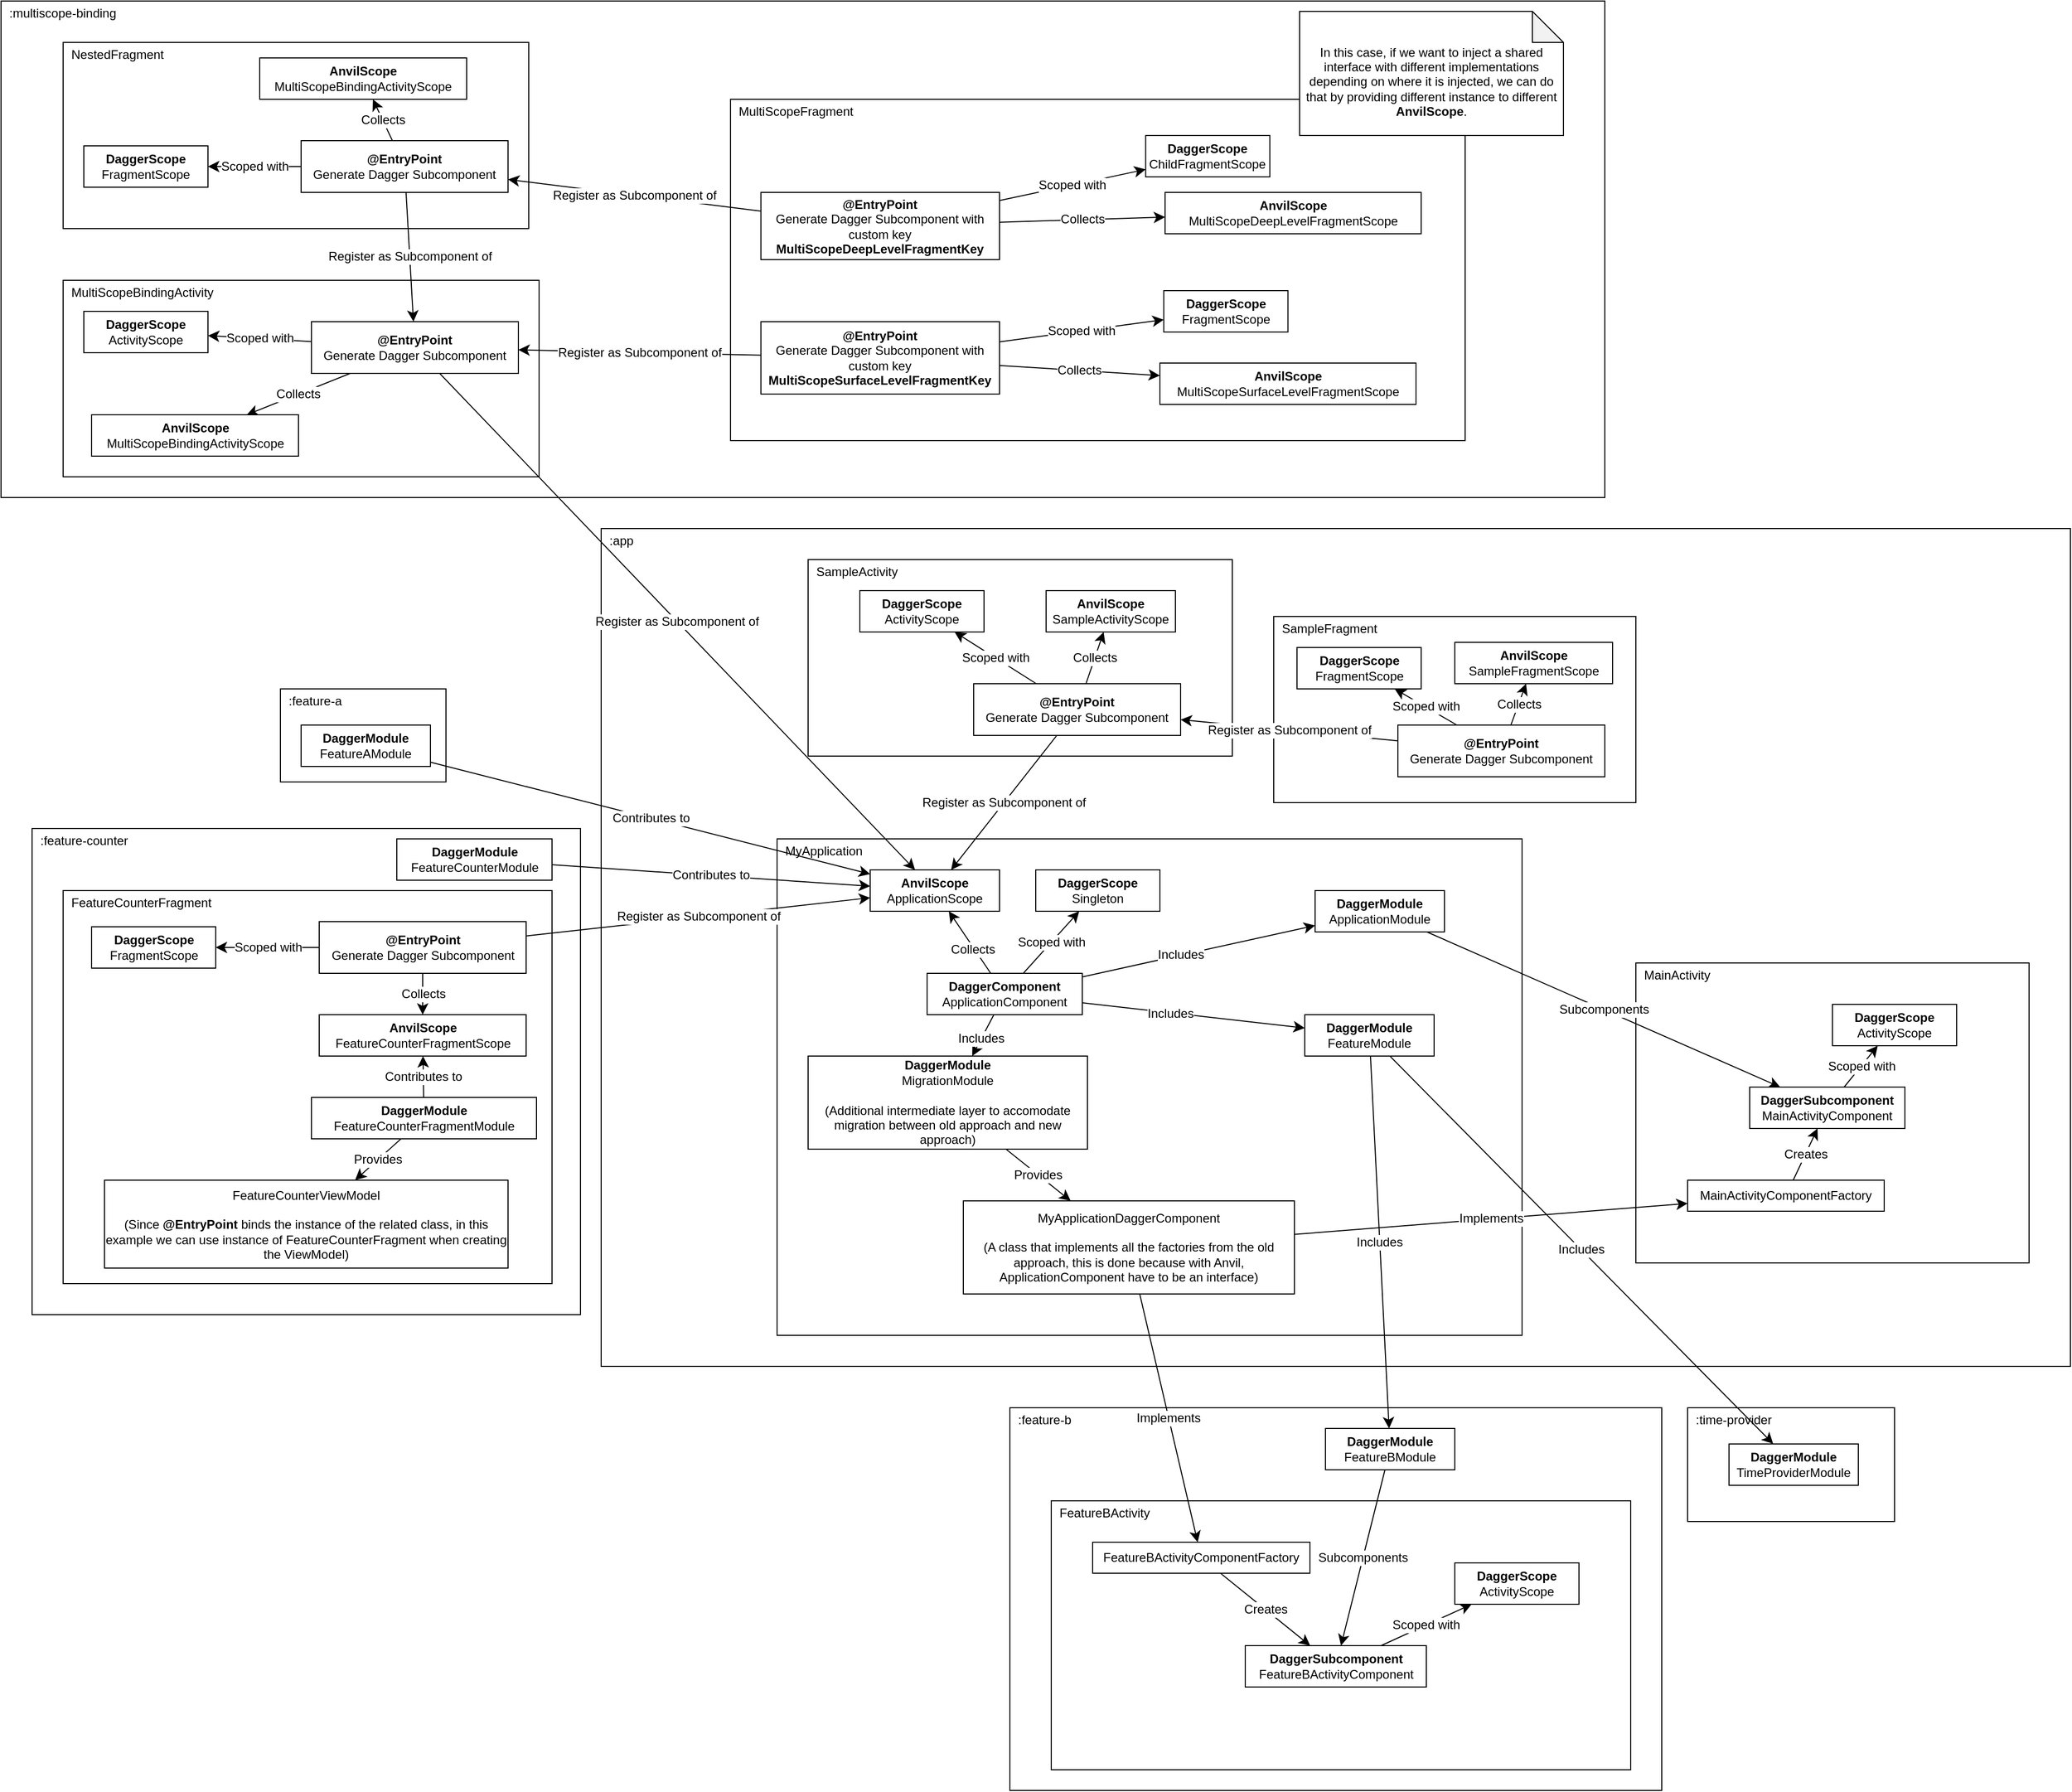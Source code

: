 <mxfile version="23.1.5" type="device">
  <diagram name="dagger-diagram" id="sWhMhY0wR_OG51qnEb6M">
    <mxGraphModel dx="4307" dy="3070" grid="1" gridSize="10" guides="1" tooltips="1" connect="1" arrows="1" fold="1" page="1" pageScale="1" pageWidth="850" pageHeight="1100" math="0" shadow="0">
      <root>
        <mxCell id="0" />
        <mxCell id="1" parent="0" />
        <mxCell id="TI75xwQb4ZW0oCLDovUv-128" value=":time-provider" style="rounded=0;whiteSpace=wrap;html=1;align=left;labelPosition=center;verticalLabelPosition=middle;verticalAlign=top;spacing=0;spacingLeft=8;fontSize=12;" parent="1" vertex="1">
          <mxGeometry x="1020" y="510" width="200" height="110" as="geometry" />
        </mxCell>
        <mxCell id="TI75xwQb4ZW0oCLDovUv-92" value=":feature-b" style="rounded=0;whiteSpace=wrap;html=1;align=left;labelPosition=center;verticalLabelPosition=middle;verticalAlign=top;spacing=0;spacingLeft=8;fontSize=12;" parent="1" vertex="1">
          <mxGeometry x="365" y="510" width="630" height="370" as="geometry" />
        </mxCell>
        <mxCell id="TI75xwQb4ZW0oCLDovUv-103" value="FeatureBActivity" style="rounded=0;whiteSpace=wrap;html=1;align=left;labelPosition=center;verticalLabelPosition=middle;verticalAlign=top;spacing=0;spacingLeft=8;fontSize=12;" parent="1" vertex="1">
          <mxGeometry x="405" y="600" width="560" height="260" as="geometry" />
        </mxCell>
        <mxCell id="TI75xwQb4ZW0oCLDovUv-90" value=":app" style="rounded=0;whiteSpace=wrap;html=1;align=left;labelPosition=center;verticalLabelPosition=middle;verticalAlign=top;spacing=0;spacingLeft=8;fontSize=12;" parent="1" vertex="1">
          <mxGeometry x="-30" y="-340" width="1420" height="810" as="geometry" />
        </mxCell>
        <mxCell id="TI75xwQb4ZW0oCLDovUv-31" value="MainActivity" style="rounded=0;whiteSpace=wrap;html=1;align=left;labelPosition=center;verticalLabelPosition=middle;verticalAlign=top;spacing=0;spacingLeft=8;fontSize=12;" parent="1" vertex="1">
          <mxGeometry x="970" y="80" width="380" height="290" as="geometry" />
        </mxCell>
        <mxCell id="TI75xwQb4ZW0oCLDovUv-29" value="MyApplication" style="rounded=0;whiteSpace=wrap;html=1;align=left;labelPosition=center;verticalLabelPosition=middle;verticalAlign=top;spacing=0;spacingLeft=8;fontSize=12;" parent="1" vertex="1">
          <mxGeometry x="140" y="-40" width="720" height="480" as="geometry" />
        </mxCell>
        <mxCell id="TI75xwQb4ZW0oCLDovUv-27" value="Subcomponents" style="edgeStyle=none;curved=1;rounded=0;orthogonalLoop=1;jettySize=auto;html=1;fontSize=12;startSize=8;endSize=8;" parent="1" source="TI75xwQb4ZW0oCLDovUv-16" target="TI75xwQb4ZW0oCLDovUv-26" edge="1">
          <mxGeometry relative="1" as="geometry" />
        </mxCell>
        <mxCell id="TI75xwQb4ZW0oCLDovUv-40" value="Implements" style="edgeStyle=none;curved=1;rounded=0;orthogonalLoop=1;jettySize=auto;html=1;fontSize=12;startSize=8;endSize=8;" parent="1" source="TI75xwQb4ZW0oCLDovUv-38" target="TI75xwQb4ZW0oCLDovUv-36" edge="1">
          <mxGeometry relative="1" as="geometry" />
        </mxCell>
        <mxCell id="TI75xwQb4ZW0oCLDovUv-6" value="&lt;b&gt;AnvilScope&lt;/b&gt;&lt;br&gt;ApplicationScope" style="rounded=0;whiteSpace=wrap;html=1;" parent="1" vertex="1">
          <mxGeometry x="230" y="-10" width="125" height="40" as="geometry" />
        </mxCell>
        <mxCell id="TI75xwQb4ZW0oCLDovUv-13" style="edgeStyle=none;curved=1;rounded=0;orthogonalLoop=1;jettySize=auto;html=1;fontSize=12;startSize=8;endSize=8;" parent="1" source="TI75xwQb4ZW0oCLDovUv-8" target="TI75xwQb4ZW0oCLDovUv-6" edge="1">
          <mxGeometry relative="1" as="geometry" />
        </mxCell>
        <mxCell id="TI75xwQb4ZW0oCLDovUv-14" value="Collects" style="edgeLabel;html=1;align=center;verticalAlign=middle;resizable=0;points=[];fontSize=12;" parent="TI75xwQb4ZW0oCLDovUv-13" vertex="1" connectable="0">
          <mxGeometry x="-0.186" y="2" relative="1" as="geometry">
            <mxPoint as="offset" />
          </mxGeometry>
        </mxCell>
        <mxCell id="TI75xwQb4ZW0oCLDovUv-8" value="&lt;b&gt;DaggerComponent&lt;/b&gt;&lt;br&gt;ApplicationComponent" style="rounded=0;whiteSpace=wrap;html=1;" parent="1" vertex="1">
          <mxGeometry x="285" y="90" width="150" height="40" as="geometry" />
        </mxCell>
        <mxCell id="TI75xwQb4ZW0oCLDovUv-11" value="&lt;b&gt;DaggerScope&lt;/b&gt;&lt;br&gt;Singleton" style="rounded=0;whiteSpace=wrap;html=1;" parent="1" vertex="1">
          <mxGeometry x="390" y="-10" width="120" height="40" as="geometry" />
        </mxCell>
        <mxCell id="TI75xwQb4ZW0oCLDovUv-15" value="Scoped with" style="edgeStyle=none;curved=1;rounded=0;orthogonalLoop=1;jettySize=auto;html=1;fontSize=12;startSize=8;endSize=8;" parent="1" source="TI75xwQb4ZW0oCLDovUv-8" target="TI75xwQb4ZW0oCLDovUv-11" edge="1">
          <mxGeometry relative="1" as="geometry" />
        </mxCell>
        <mxCell id="TI75xwQb4ZW0oCLDovUv-16" value="&lt;b&gt;DaggerModule&lt;/b&gt;&lt;br&gt;ApplicationModule" style="rounded=0;whiteSpace=wrap;html=1;" parent="1" vertex="1">
          <mxGeometry x="660" y="10" width="125" height="40" as="geometry" />
        </mxCell>
        <mxCell id="TI75xwQb4ZW0oCLDovUv-19" style="edgeStyle=none;curved=1;rounded=0;orthogonalLoop=1;jettySize=auto;html=1;fontSize=12;startSize=8;endSize=8;" parent="1" source="TI75xwQb4ZW0oCLDovUv-8" target="TI75xwQb4ZW0oCLDovUv-16" edge="1">
          <mxGeometry relative="1" as="geometry" />
        </mxCell>
        <mxCell id="TI75xwQb4ZW0oCLDovUv-23" value="Includes" style="edgeLabel;html=1;align=center;verticalAlign=middle;resizable=0;points=[];fontSize=12;" parent="TI75xwQb4ZW0oCLDovUv-19" vertex="1" connectable="0">
          <mxGeometry x="-0.157" y="1" relative="1" as="geometry">
            <mxPoint as="offset" />
          </mxGeometry>
        </mxCell>
        <mxCell id="TI75xwQb4ZW0oCLDovUv-94" value="Includes" style="edgeStyle=none;curved=1;rounded=0;orthogonalLoop=1;jettySize=auto;html=1;fontSize=12;startSize=8;endSize=8;" parent="1" source="TI75xwQb4ZW0oCLDovUv-17" target="TI75xwQb4ZW0oCLDovUv-93" edge="1">
          <mxGeometry relative="1" as="geometry" />
        </mxCell>
        <mxCell id="TI75xwQb4ZW0oCLDovUv-130" value="Includes" style="edgeStyle=none;curved=1;rounded=0;orthogonalLoop=1;jettySize=auto;html=1;fontSize=12;startSize=8;endSize=8;" parent="1" source="TI75xwQb4ZW0oCLDovUv-17" target="TI75xwQb4ZW0oCLDovUv-129" edge="1">
          <mxGeometry relative="1" as="geometry" />
        </mxCell>
        <mxCell id="TI75xwQb4ZW0oCLDovUv-17" value="&lt;b&gt;DaggerModule&lt;/b&gt;&lt;br&gt;FeatureModule" style="rounded=0;whiteSpace=wrap;html=1;" parent="1" vertex="1">
          <mxGeometry x="650" y="130" width="125" height="40" as="geometry" />
        </mxCell>
        <mxCell id="TI75xwQb4ZW0oCLDovUv-20" style="edgeStyle=none;curved=1;rounded=0;orthogonalLoop=1;jettySize=auto;html=1;fontSize=12;startSize=8;endSize=8;" parent="1" source="TI75xwQb4ZW0oCLDovUv-8" target="TI75xwQb4ZW0oCLDovUv-17" edge="1">
          <mxGeometry relative="1" as="geometry" />
        </mxCell>
        <mxCell id="TI75xwQb4ZW0oCLDovUv-24" value="Includes" style="edgeLabel;html=1;align=center;verticalAlign=middle;resizable=0;points=[];fontSize=12;" parent="TI75xwQb4ZW0oCLDovUv-20" vertex="1" connectable="0">
          <mxGeometry x="-0.212" y="-1" relative="1" as="geometry">
            <mxPoint as="offset" />
          </mxGeometry>
        </mxCell>
        <mxCell id="TI75xwQb4ZW0oCLDovUv-18" value="&lt;b&gt;DaggerModule&lt;/b&gt;&lt;br&gt;MigrationModule&lt;br&gt;&lt;br&gt;(Additional intermediate layer to accomodate migration between old approach and new approach)" style="rounded=0;whiteSpace=wrap;html=1;" parent="1" vertex="1">
          <mxGeometry x="170" y="170" width="270" height="90" as="geometry" />
        </mxCell>
        <mxCell id="TI75xwQb4ZW0oCLDovUv-22" style="edgeStyle=none;curved=1;rounded=0;orthogonalLoop=1;jettySize=auto;html=1;fontSize=12;startSize=8;endSize=8;" parent="1" source="TI75xwQb4ZW0oCLDovUv-8" target="TI75xwQb4ZW0oCLDovUv-18" edge="1">
          <mxGeometry relative="1" as="geometry" />
        </mxCell>
        <mxCell id="TI75xwQb4ZW0oCLDovUv-25" value="Includes" style="edgeLabel;html=1;align=center;verticalAlign=middle;resizable=0;points=[];fontSize=12;" parent="TI75xwQb4ZW0oCLDovUv-22" vertex="1" connectable="0">
          <mxGeometry x="0.177" y="-1" relative="1" as="geometry">
            <mxPoint as="offset" />
          </mxGeometry>
        </mxCell>
        <mxCell id="TI75xwQb4ZW0oCLDovUv-101" value="Implements" style="edgeStyle=none;curved=1;rounded=0;orthogonalLoop=1;jettySize=auto;html=1;fontSize=12;startSize=8;endSize=8;" parent="1" source="TI75xwQb4ZW0oCLDovUv-38" target="TI75xwQb4ZW0oCLDovUv-96" edge="1">
          <mxGeometry relative="1" as="geometry" />
        </mxCell>
        <mxCell id="TI75xwQb4ZW0oCLDovUv-38" value="MyApplicationDaggerComponent&lt;br&gt;&lt;br&gt;(A class that implements all the factories from the old approach, this is done because with Anvil, ApplicationComponent have to be an interface)" style="rounded=0;whiteSpace=wrap;html=1;" parent="1" vertex="1">
          <mxGeometry x="320" y="310" width="320" height="90" as="geometry" />
        </mxCell>
        <mxCell id="TI75xwQb4ZW0oCLDovUv-39" value="Provides" style="edgeStyle=none;curved=1;rounded=0;orthogonalLoop=1;jettySize=auto;html=1;fontSize=12;startSize=8;endSize=8;" parent="1" source="TI75xwQb4ZW0oCLDovUv-18" target="TI75xwQb4ZW0oCLDovUv-38" edge="1">
          <mxGeometry relative="1" as="geometry" />
        </mxCell>
        <mxCell id="TI75xwQb4ZW0oCLDovUv-26" value="&lt;b&gt;DaggerSubcomponent&lt;/b&gt;&lt;br&gt;MainActivityComponent" style="rounded=0;whiteSpace=wrap;html=1;" parent="1" vertex="1">
          <mxGeometry x="1080" y="200" width="150" height="40" as="geometry" />
        </mxCell>
        <mxCell id="TI75xwQb4ZW0oCLDovUv-28" value="&lt;b&gt;DaggerScope&lt;/b&gt;&lt;br&gt;ActivityScope" style="rounded=0;whiteSpace=wrap;html=1;" parent="1" vertex="1">
          <mxGeometry x="1160" y="120" width="120" height="40" as="geometry" />
        </mxCell>
        <mxCell id="TI75xwQb4ZW0oCLDovUv-30" value="Scoped with" style="edgeStyle=none;curved=1;rounded=0;orthogonalLoop=1;jettySize=auto;html=1;fontSize=12;startSize=8;endSize=8;" parent="1" source="TI75xwQb4ZW0oCLDovUv-26" target="TI75xwQb4ZW0oCLDovUv-28" edge="1">
          <mxGeometry relative="1" as="geometry" />
        </mxCell>
        <mxCell id="TI75xwQb4ZW0oCLDovUv-37" value="Creates" style="edgeStyle=none;curved=1;rounded=0;orthogonalLoop=1;jettySize=auto;html=1;fontSize=12;startSize=8;endSize=8;" parent="1" source="TI75xwQb4ZW0oCLDovUv-36" target="TI75xwQb4ZW0oCLDovUv-26" edge="1">
          <mxGeometry relative="1" as="geometry" />
        </mxCell>
        <mxCell id="TI75xwQb4ZW0oCLDovUv-36" value="MainActivityComponentFactory" style="rounded=0;whiteSpace=wrap;html=1;" parent="1" vertex="1">
          <mxGeometry x="1020" y="290" width="190" height="30" as="geometry" />
        </mxCell>
        <mxCell id="TI75xwQb4ZW0oCLDovUv-99" value="Subcomponents" style="edgeStyle=none;curved=1;rounded=0;orthogonalLoop=1;jettySize=auto;html=1;fontSize=12;startSize=8;endSize=8;" parent="1" source="TI75xwQb4ZW0oCLDovUv-93" target="TI75xwQb4ZW0oCLDovUv-95" edge="1">
          <mxGeometry relative="1" as="geometry" />
        </mxCell>
        <mxCell id="TI75xwQb4ZW0oCLDovUv-93" value="&lt;b&gt;DaggerModule&lt;/b&gt;&lt;br&gt;FeatureBModule" style="rounded=0;whiteSpace=wrap;html=1;" parent="1" vertex="1">
          <mxGeometry x="670" y="530" width="125" height="40" as="geometry" />
        </mxCell>
        <mxCell id="TI75xwQb4ZW0oCLDovUv-98" value="Scoped with" style="edgeStyle=none;curved=1;rounded=0;orthogonalLoop=1;jettySize=auto;html=1;fontSize=12;startSize=8;endSize=8;" parent="1" source="TI75xwQb4ZW0oCLDovUv-95" target="TI75xwQb4ZW0oCLDovUv-97" edge="1">
          <mxGeometry relative="1" as="geometry" />
        </mxCell>
        <mxCell id="TI75xwQb4ZW0oCLDovUv-95" value="&lt;b&gt;DaggerSubcomponent&lt;/b&gt;&lt;br&gt;FeatureBActivityComponent" style="rounded=0;whiteSpace=wrap;html=1;" parent="1" vertex="1">
          <mxGeometry x="592.5" y="740" width="175" height="40" as="geometry" />
        </mxCell>
        <mxCell id="TI75xwQb4ZW0oCLDovUv-100" value="Creates" style="edgeStyle=none;curved=1;rounded=0;orthogonalLoop=1;jettySize=auto;html=1;fontSize=12;startSize=8;endSize=8;" parent="1" source="TI75xwQb4ZW0oCLDovUv-96" target="TI75xwQb4ZW0oCLDovUv-95" edge="1">
          <mxGeometry relative="1" as="geometry" />
        </mxCell>
        <mxCell id="TI75xwQb4ZW0oCLDovUv-96" value="FeatureBActivityComponentFactory" style="rounded=0;whiteSpace=wrap;html=1;" parent="1" vertex="1">
          <mxGeometry x="445" y="640" width="210" height="30" as="geometry" />
        </mxCell>
        <mxCell id="TI75xwQb4ZW0oCLDovUv-97" value="&lt;b&gt;DaggerScope&lt;/b&gt;&lt;br&gt;ActivityScope" style="rounded=0;whiteSpace=wrap;html=1;" parent="1" vertex="1">
          <mxGeometry x="795" y="660" width="120" height="40" as="geometry" />
        </mxCell>
        <mxCell id="TI75xwQb4ZW0oCLDovUv-105" value="SampleActivity" style="rounded=0;whiteSpace=wrap;html=1;align=left;labelPosition=center;verticalLabelPosition=middle;verticalAlign=top;spacing=0;spacingLeft=8;fontSize=12;" parent="1" vertex="1">
          <mxGeometry x="170" y="-310" width="410" height="190" as="geometry" />
        </mxCell>
        <mxCell id="TI75xwQb4ZW0oCLDovUv-110" value="&lt;b&gt;AnvilScope&lt;/b&gt;&lt;br&gt;SampleActivityScope" style="rounded=0;whiteSpace=wrap;html=1;" parent="1" vertex="1">
          <mxGeometry x="400" y="-280" width="125" height="40" as="geometry" />
        </mxCell>
        <mxCell id="TI75xwQb4ZW0oCLDovUv-113" value="Collects" style="edgeStyle=none;curved=1;rounded=0;orthogonalLoop=1;jettySize=auto;html=1;fontSize=12;startSize=8;endSize=8;" parent="1" source="TI75xwQb4ZW0oCLDovUv-112" target="TI75xwQb4ZW0oCLDovUv-110" edge="1">
          <mxGeometry relative="1" as="geometry" />
        </mxCell>
        <mxCell id="TI75xwQb4ZW0oCLDovUv-114" value="Register as Subcomponent of" style="edgeStyle=none;curved=1;rounded=0;orthogonalLoop=1;jettySize=auto;html=1;fontSize=12;startSize=8;endSize=8;" parent="1" source="TI75xwQb4ZW0oCLDovUv-112" target="TI75xwQb4ZW0oCLDovUv-6" edge="1">
          <mxGeometry relative="1" as="geometry" />
        </mxCell>
        <mxCell id="TI75xwQb4ZW0oCLDovUv-117" value="Scoped with" style="edgeStyle=none;curved=1;rounded=0;orthogonalLoop=1;jettySize=auto;html=1;fontSize=12;startSize=8;endSize=8;" parent="1" source="TI75xwQb4ZW0oCLDovUv-112" target="TI75xwQb4ZW0oCLDovUv-116" edge="1">
          <mxGeometry relative="1" as="geometry" />
        </mxCell>
        <mxCell id="TI75xwQb4ZW0oCLDovUv-112" value="&lt;b&gt;@EntryPoint&lt;br&gt;&lt;/b&gt;Generate Dagger Subcomponent" style="rounded=0;whiteSpace=wrap;html=1;" parent="1" vertex="1">
          <mxGeometry x="330" y="-190" width="200" height="50" as="geometry" />
        </mxCell>
        <mxCell id="TI75xwQb4ZW0oCLDovUv-115" value="SampleFragment" style="rounded=0;whiteSpace=wrap;html=1;align=left;labelPosition=center;verticalLabelPosition=middle;verticalAlign=top;spacing=0;spacingLeft=8;fontSize=12;" parent="1" vertex="1">
          <mxGeometry x="620" y="-255" width="350" height="180" as="geometry" />
        </mxCell>
        <mxCell id="TI75xwQb4ZW0oCLDovUv-116" value="&lt;b&gt;DaggerScope&lt;/b&gt;&lt;br&gt;ActivityScope" style="rounded=0;whiteSpace=wrap;html=1;" parent="1" vertex="1">
          <mxGeometry x="220" y="-280" width="120" height="40" as="geometry" />
        </mxCell>
        <mxCell id="TI75xwQb4ZW0oCLDovUv-118" value="&lt;b&gt;AnvilScope&lt;/b&gt;&lt;br&gt;SampleFragmentScope" style="rounded=0;whiteSpace=wrap;html=1;" parent="1" vertex="1">
          <mxGeometry x="795" y="-230" width="152.5" height="40" as="geometry" />
        </mxCell>
        <mxCell id="TI75xwQb4ZW0oCLDovUv-120" value="Register as Subcomponent of" style="edgeStyle=none;curved=1;rounded=0;orthogonalLoop=1;jettySize=auto;html=1;fontSize=12;startSize=8;endSize=8;" parent="1" source="TI75xwQb4ZW0oCLDovUv-119" target="TI75xwQb4ZW0oCLDovUv-112" edge="1">
          <mxGeometry relative="1" as="geometry" />
        </mxCell>
        <mxCell id="TI75xwQb4ZW0oCLDovUv-121" value="Collects" style="edgeStyle=none;curved=1;rounded=0;orthogonalLoop=1;jettySize=auto;html=1;fontSize=12;startSize=8;endSize=8;" parent="1" source="TI75xwQb4ZW0oCLDovUv-119" target="TI75xwQb4ZW0oCLDovUv-118" edge="1">
          <mxGeometry relative="1" as="geometry" />
        </mxCell>
        <mxCell id="TI75xwQb4ZW0oCLDovUv-124" value="Scoped with" style="edgeStyle=none;curved=1;rounded=0;orthogonalLoop=1;jettySize=auto;html=1;fontSize=12;startSize=8;endSize=8;" parent="1" source="TI75xwQb4ZW0oCLDovUv-119" target="TI75xwQb4ZW0oCLDovUv-122" edge="1">
          <mxGeometry relative="1" as="geometry" />
        </mxCell>
        <mxCell id="TI75xwQb4ZW0oCLDovUv-119" value="&lt;b&gt;@EntryPoint&lt;br&gt;&lt;/b&gt;Generate Dagger Subcomponent" style="rounded=0;whiteSpace=wrap;html=1;" parent="1" vertex="1">
          <mxGeometry x="740" y="-150" width="200" height="50" as="geometry" />
        </mxCell>
        <mxCell id="TI75xwQb4ZW0oCLDovUv-122" value="&lt;b&gt;DaggerScope&lt;/b&gt;&lt;br&gt;FragmentScope" style="rounded=0;whiteSpace=wrap;html=1;" parent="1" vertex="1">
          <mxGeometry x="642.5" y="-225" width="120" height="40" as="geometry" />
        </mxCell>
        <mxCell id="TI75xwQb4ZW0oCLDovUv-125" value=":feature-a" style="rounded=0;whiteSpace=wrap;html=1;align=left;labelPosition=center;verticalLabelPosition=middle;verticalAlign=top;spacing=0;spacingLeft=8;fontSize=12;" parent="1" vertex="1">
          <mxGeometry x="-340" y="-185" width="160" height="90" as="geometry" />
        </mxCell>
        <mxCell id="TI75xwQb4ZW0oCLDovUv-127" value="Contributes to" style="edgeStyle=none;curved=1;rounded=0;orthogonalLoop=1;jettySize=auto;html=1;fontSize=12;startSize=8;endSize=8;" parent="1" source="TI75xwQb4ZW0oCLDovUv-126" target="TI75xwQb4ZW0oCLDovUv-6" edge="1">
          <mxGeometry relative="1" as="geometry" />
        </mxCell>
        <mxCell id="TI75xwQb4ZW0oCLDovUv-126" value="&lt;b&gt;DaggerModule&lt;/b&gt;&lt;br&gt;FeatureAModule" style="rounded=0;whiteSpace=wrap;html=1;" parent="1" vertex="1">
          <mxGeometry x="-320" y="-150" width="125" height="40" as="geometry" />
        </mxCell>
        <mxCell id="TI75xwQb4ZW0oCLDovUv-129" value="&lt;b&gt;DaggerModule&lt;/b&gt;&lt;br&gt;TimeProviderModule" style="rounded=0;whiteSpace=wrap;html=1;" parent="1" vertex="1">
          <mxGeometry x="1060" y="545" width="125" height="40" as="geometry" />
        </mxCell>
        <mxCell id="qtHMvGRXEjtA1fMSCM2s-1" value=":feature-counter" style="rounded=0;whiteSpace=wrap;html=1;align=left;labelPosition=center;verticalLabelPosition=middle;verticalAlign=top;spacing=0;spacingLeft=8;fontSize=12;" vertex="1" parent="1">
          <mxGeometry x="-580" y="-50" width="530" height="470" as="geometry" />
        </mxCell>
        <mxCell id="qtHMvGRXEjtA1fMSCM2s-3" value="Contributes to" style="edgeStyle=none;curved=1;rounded=0;orthogonalLoop=1;jettySize=auto;html=1;fontSize=12;startSize=8;endSize=8;" edge="1" parent="1" source="qtHMvGRXEjtA1fMSCM2s-2" target="TI75xwQb4ZW0oCLDovUv-6">
          <mxGeometry relative="1" as="geometry" />
        </mxCell>
        <mxCell id="qtHMvGRXEjtA1fMSCM2s-2" value="&lt;b&gt;DaggerModule&lt;/b&gt;&lt;br&gt;FeatureCounterModule" style="rounded=0;whiteSpace=wrap;html=1;" vertex="1" parent="1">
          <mxGeometry x="-227.5" y="-40" width="150" height="40" as="geometry" />
        </mxCell>
        <mxCell id="qtHMvGRXEjtA1fMSCM2s-5" value="FeatureCounterFragment" style="rounded=0;whiteSpace=wrap;html=1;align=left;labelPosition=center;verticalLabelPosition=middle;verticalAlign=top;spacing=0;spacingLeft=8;fontSize=12;" vertex="1" parent="1">
          <mxGeometry x="-550" y="10" width="472.5" height="380" as="geometry" />
        </mxCell>
        <mxCell id="qtHMvGRXEjtA1fMSCM2s-7" value="Collects" style="edgeStyle=none;curved=1;rounded=0;orthogonalLoop=1;jettySize=auto;html=1;fontSize=12;startSize=8;endSize=8;" edge="1" parent="1" source="qtHMvGRXEjtA1fMSCM2s-4" target="qtHMvGRXEjtA1fMSCM2s-6">
          <mxGeometry relative="1" as="geometry" />
        </mxCell>
        <mxCell id="qtHMvGRXEjtA1fMSCM2s-9" value="Scoped with" style="edgeStyle=none;curved=1;rounded=0;orthogonalLoop=1;jettySize=auto;html=1;fontSize=12;startSize=8;endSize=8;" edge="1" parent="1" source="qtHMvGRXEjtA1fMSCM2s-4" target="qtHMvGRXEjtA1fMSCM2s-8">
          <mxGeometry relative="1" as="geometry" />
        </mxCell>
        <mxCell id="qtHMvGRXEjtA1fMSCM2s-10" value="Register as Subcomponent of" style="edgeStyle=none;curved=1;rounded=0;orthogonalLoop=1;jettySize=auto;html=1;fontSize=12;startSize=8;endSize=8;" edge="1" parent="1" source="qtHMvGRXEjtA1fMSCM2s-4" target="TI75xwQb4ZW0oCLDovUv-6">
          <mxGeometry relative="1" as="geometry" />
        </mxCell>
        <mxCell id="qtHMvGRXEjtA1fMSCM2s-4" value="&lt;b&gt;@EntryPoint&lt;br&gt;&lt;/b&gt;Generate Dagger Subcomponent" style="rounded=0;whiteSpace=wrap;html=1;" vertex="1" parent="1">
          <mxGeometry x="-302.5" y="40" width="200" height="50" as="geometry" />
        </mxCell>
        <mxCell id="qtHMvGRXEjtA1fMSCM2s-6" value="&lt;b&gt;AnvilScope&lt;/b&gt;&lt;br&gt;FeatureCounterFragmentScope" style="rounded=0;whiteSpace=wrap;html=1;" vertex="1" parent="1">
          <mxGeometry x="-302.5" y="130" width="200" height="40" as="geometry" />
        </mxCell>
        <mxCell id="qtHMvGRXEjtA1fMSCM2s-8" value="&lt;b&gt;DaggerScope&lt;/b&gt;&lt;br&gt;FragmentScope" style="rounded=0;whiteSpace=wrap;html=1;" vertex="1" parent="1">
          <mxGeometry x="-522.5" y="45" width="120" height="40" as="geometry" />
        </mxCell>
        <mxCell id="qtHMvGRXEjtA1fMSCM2s-12" value="Contributes to" style="edgeStyle=none;curved=1;rounded=0;orthogonalLoop=1;jettySize=auto;html=1;fontSize=12;startSize=8;endSize=8;" edge="1" parent="1" source="qtHMvGRXEjtA1fMSCM2s-11" target="qtHMvGRXEjtA1fMSCM2s-6">
          <mxGeometry relative="1" as="geometry" />
        </mxCell>
        <mxCell id="qtHMvGRXEjtA1fMSCM2s-14" value="Provides" style="edgeStyle=none;curved=1;rounded=0;orthogonalLoop=1;jettySize=auto;html=1;fontSize=12;startSize=8;endSize=8;" edge="1" parent="1" source="qtHMvGRXEjtA1fMSCM2s-11" target="qtHMvGRXEjtA1fMSCM2s-13">
          <mxGeometry relative="1" as="geometry" />
        </mxCell>
        <mxCell id="qtHMvGRXEjtA1fMSCM2s-11" value="&lt;b&gt;DaggerModule&lt;/b&gt;&lt;br&gt;FeatureCounterFragmentModule" style="rounded=0;whiteSpace=wrap;html=1;" vertex="1" parent="1">
          <mxGeometry x="-310" y="210" width="217.5" height="40" as="geometry" />
        </mxCell>
        <mxCell id="qtHMvGRXEjtA1fMSCM2s-13" value="FeatureCounterViewModel&lt;br&gt;&lt;br&gt;(Since &lt;b&gt;@EntryPoint&amp;nbsp;&lt;/b&gt;binds the instance of the related class, in this example we can use instance of FeatureCounterFragment when creating the ViewModel)" style="rounded=0;whiteSpace=wrap;html=1;" vertex="1" parent="1">
          <mxGeometry x="-510" y="290" width="390" height="85" as="geometry" />
        </mxCell>
        <mxCell id="qtHMvGRXEjtA1fMSCM2s-15" value=":multiscope-binding" style="rounded=0;whiteSpace=wrap;html=1;align=left;labelPosition=center;verticalLabelPosition=middle;verticalAlign=top;spacing=0;spacingLeft=8;fontSize=12;" vertex="1" parent="1">
          <mxGeometry x="-610" y="-850" width="1550" height="480" as="geometry" />
        </mxCell>
        <mxCell id="qtHMvGRXEjtA1fMSCM2s-16" value="MultiScopeBindingActivity" style="rounded=0;whiteSpace=wrap;html=1;align=left;labelPosition=center;verticalLabelPosition=middle;verticalAlign=top;spacing=0;spacingLeft=8;fontSize=12;" vertex="1" parent="1">
          <mxGeometry x="-550" y="-580" width="460" height="190" as="geometry" />
        </mxCell>
        <mxCell id="qtHMvGRXEjtA1fMSCM2s-17" value="MultiScopeFragment" style="rounded=0;whiteSpace=wrap;html=1;align=left;labelPosition=center;verticalLabelPosition=middle;verticalAlign=top;spacing=0;spacingLeft=8;fontSize=12;" vertex="1" parent="1">
          <mxGeometry x="95" y="-755" width="710" height="330" as="geometry" />
        </mxCell>
        <mxCell id="qtHMvGRXEjtA1fMSCM2s-18" value="NestedFragment" style="rounded=0;whiteSpace=wrap;html=1;align=left;labelPosition=center;verticalLabelPosition=middle;verticalAlign=top;spacing=0;spacingLeft=8;fontSize=12;" vertex="1" parent="1">
          <mxGeometry x="-550" y="-810" width="450" height="180" as="geometry" />
        </mxCell>
        <mxCell id="qtHMvGRXEjtA1fMSCM2s-23" value="Collects" style="edgeStyle=none;curved=1;rounded=0;orthogonalLoop=1;jettySize=auto;html=1;fontSize=12;startSize=8;endSize=8;" edge="1" parent="1" source="qtHMvGRXEjtA1fMSCM2s-19" target="qtHMvGRXEjtA1fMSCM2s-21">
          <mxGeometry relative="1" as="geometry" />
        </mxCell>
        <mxCell id="qtHMvGRXEjtA1fMSCM2s-24" value="Scoped with" style="edgeStyle=none;curved=1;rounded=0;orthogonalLoop=1;jettySize=auto;html=1;fontSize=12;startSize=8;endSize=8;" edge="1" parent="1" source="qtHMvGRXEjtA1fMSCM2s-19" target="qtHMvGRXEjtA1fMSCM2s-22">
          <mxGeometry relative="1" as="geometry" />
        </mxCell>
        <mxCell id="qtHMvGRXEjtA1fMSCM2s-25" value="Register as Subcomponent of" style="edgeStyle=none;curved=1;rounded=0;orthogonalLoop=1;jettySize=auto;html=1;fontSize=12;startSize=8;endSize=8;" edge="1" parent="1" source="qtHMvGRXEjtA1fMSCM2s-19" target="TI75xwQb4ZW0oCLDovUv-6">
          <mxGeometry relative="1" as="geometry" />
        </mxCell>
        <mxCell id="qtHMvGRXEjtA1fMSCM2s-19" value="&lt;b&gt;@EntryPoint&lt;br&gt;&lt;/b&gt;Generate Dagger Subcomponent" style="rounded=0;whiteSpace=wrap;html=1;" vertex="1" parent="1">
          <mxGeometry x="-310" y="-540" width="200" height="50" as="geometry" />
        </mxCell>
        <mxCell id="qtHMvGRXEjtA1fMSCM2s-21" value="&lt;b&gt;AnvilScope&lt;/b&gt;&lt;br&gt;MultiScopeBindingActivityScope" style="rounded=0;whiteSpace=wrap;html=1;" vertex="1" parent="1">
          <mxGeometry x="-522.5" y="-450" width="200" height="40" as="geometry" />
        </mxCell>
        <mxCell id="qtHMvGRXEjtA1fMSCM2s-22" value="&lt;b&gt;DaggerScope&lt;/b&gt;&lt;br&gt;ActivityScope" style="rounded=0;whiteSpace=wrap;html=1;" vertex="1" parent="1">
          <mxGeometry x="-530" y="-550" width="120" height="40" as="geometry" />
        </mxCell>
        <mxCell id="qtHMvGRXEjtA1fMSCM2s-26" value="&lt;b&gt;DaggerScope&lt;/b&gt;&lt;br&gt;FragmentScope" style="rounded=0;whiteSpace=wrap;html=1;" vertex="1" parent="1">
          <mxGeometry x="-530" y="-710" width="120" height="40" as="geometry" />
        </mxCell>
        <mxCell id="qtHMvGRXEjtA1fMSCM2s-28" value="Register as Subcomponent of" style="edgeStyle=none;curved=1;rounded=0;orthogonalLoop=1;jettySize=auto;html=1;fontSize=12;startSize=8;endSize=8;" edge="1" parent="1" source="qtHMvGRXEjtA1fMSCM2s-27" target="qtHMvGRXEjtA1fMSCM2s-19">
          <mxGeometry relative="1" as="geometry" />
        </mxCell>
        <mxCell id="qtHMvGRXEjtA1fMSCM2s-29" value="Scoped with" style="edgeStyle=none;curved=1;rounded=0;orthogonalLoop=1;jettySize=auto;html=1;fontSize=12;startSize=8;endSize=8;" edge="1" parent="1" source="qtHMvGRXEjtA1fMSCM2s-27" target="qtHMvGRXEjtA1fMSCM2s-26">
          <mxGeometry relative="1" as="geometry" />
        </mxCell>
        <mxCell id="qtHMvGRXEjtA1fMSCM2s-31" value="Collects" style="edgeStyle=none;curved=1;rounded=0;orthogonalLoop=1;jettySize=auto;html=1;fontSize=12;startSize=8;endSize=8;" edge="1" parent="1" source="qtHMvGRXEjtA1fMSCM2s-27" target="qtHMvGRXEjtA1fMSCM2s-30">
          <mxGeometry relative="1" as="geometry" />
        </mxCell>
        <mxCell id="qtHMvGRXEjtA1fMSCM2s-27" value="&lt;b&gt;@EntryPoint&lt;br&gt;&lt;/b&gt;Generate Dagger Subcomponent" style="rounded=0;whiteSpace=wrap;html=1;" vertex="1" parent="1">
          <mxGeometry x="-320" y="-715" width="200" height="50" as="geometry" />
        </mxCell>
        <mxCell id="qtHMvGRXEjtA1fMSCM2s-30" value="&lt;b&gt;AnvilScope&lt;/b&gt;&lt;br&gt;MultiScopeBindingActivityScope" style="rounded=0;whiteSpace=wrap;html=1;" vertex="1" parent="1">
          <mxGeometry x="-360" y="-795" width="200" height="40" as="geometry" />
        </mxCell>
        <mxCell id="qtHMvGRXEjtA1fMSCM2s-34" value="Register as Subcomponent of" style="edgeStyle=none;curved=1;rounded=0;orthogonalLoop=1;jettySize=auto;html=1;fontSize=12;startSize=8;endSize=8;" edge="1" parent="1" source="qtHMvGRXEjtA1fMSCM2s-32" target="qtHMvGRXEjtA1fMSCM2s-19">
          <mxGeometry relative="1" as="geometry" />
        </mxCell>
        <mxCell id="qtHMvGRXEjtA1fMSCM2s-38" value="Scoped with" style="edgeStyle=none;curved=1;rounded=0;orthogonalLoop=1;jettySize=auto;html=1;fontSize=12;startSize=8;endSize=8;" edge="1" parent="1" source="qtHMvGRXEjtA1fMSCM2s-32" target="qtHMvGRXEjtA1fMSCM2s-37">
          <mxGeometry relative="1" as="geometry" />
        </mxCell>
        <mxCell id="qtHMvGRXEjtA1fMSCM2s-44" value="Collects" style="edgeStyle=none;curved=1;rounded=0;orthogonalLoop=1;jettySize=auto;html=1;fontSize=12;startSize=8;endSize=8;" edge="1" parent="1" source="qtHMvGRXEjtA1fMSCM2s-32" target="qtHMvGRXEjtA1fMSCM2s-42">
          <mxGeometry relative="1" as="geometry" />
        </mxCell>
        <mxCell id="qtHMvGRXEjtA1fMSCM2s-32" value="&lt;b&gt;@EntryPoint&lt;br&gt;&lt;/b&gt;Generate Dagger Subcomponent with custom key &lt;b&gt;MultiScopeSurfaceLevelFragmentKey&lt;/b&gt;" style="rounded=0;whiteSpace=wrap;html=1;" vertex="1" parent="1">
          <mxGeometry x="124.38" y="-540" width="230.62" height="70" as="geometry" />
        </mxCell>
        <mxCell id="qtHMvGRXEjtA1fMSCM2s-35" value="Register as Subcomponent of" style="edgeStyle=none;curved=1;rounded=0;orthogonalLoop=1;jettySize=auto;html=1;fontSize=12;startSize=8;endSize=8;" edge="1" parent="1" source="qtHMvGRXEjtA1fMSCM2s-33" target="qtHMvGRXEjtA1fMSCM2s-27">
          <mxGeometry relative="1" as="geometry" />
        </mxCell>
        <mxCell id="qtHMvGRXEjtA1fMSCM2s-40" value="Scoped with" style="edgeStyle=none;curved=1;rounded=0;orthogonalLoop=1;jettySize=auto;html=1;fontSize=12;startSize=8;endSize=8;" edge="1" parent="1" source="qtHMvGRXEjtA1fMSCM2s-33" target="qtHMvGRXEjtA1fMSCM2s-39">
          <mxGeometry relative="1" as="geometry" />
        </mxCell>
        <mxCell id="qtHMvGRXEjtA1fMSCM2s-43" value="Collects" style="edgeStyle=none;curved=1;rounded=0;orthogonalLoop=1;jettySize=auto;html=1;fontSize=12;startSize=8;endSize=8;" edge="1" parent="1" source="qtHMvGRXEjtA1fMSCM2s-33" target="qtHMvGRXEjtA1fMSCM2s-41">
          <mxGeometry relative="1" as="geometry" />
        </mxCell>
        <mxCell id="qtHMvGRXEjtA1fMSCM2s-33" value="&lt;b&gt;@EntryPoint&lt;br&gt;&lt;/b&gt;Generate Dagger Subcomponent with custom key &lt;b&gt;MultiScopeDeepLevelFragmentKey&lt;/b&gt;" style="rounded=0;whiteSpace=wrap;html=1;" vertex="1" parent="1">
          <mxGeometry x="124.38" y="-665" width="230.62" height="65" as="geometry" />
        </mxCell>
        <mxCell id="qtHMvGRXEjtA1fMSCM2s-37" value="&lt;b&gt;DaggerScope&lt;/b&gt;&lt;br&gt;FragmentScope" style="rounded=0;whiteSpace=wrap;html=1;" vertex="1" parent="1">
          <mxGeometry x="513.75" y="-570" width="120" height="40" as="geometry" />
        </mxCell>
        <mxCell id="qtHMvGRXEjtA1fMSCM2s-39" value="&lt;b&gt;DaggerScope&lt;/b&gt;&lt;br&gt;ChildFragmentScope" style="rounded=0;whiteSpace=wrap;html=1;" vertex="1" parent="1">
          <mxGeometry x="496.25" y="-720" width="120" height="40" as="geometry" />
        </mxCell>
        <mxCell id="qtHMvGRXEjtA1fMSCM2s-41" value="&lt;b&gt;AnvilScope&lt;/b&gt;&lt;br&gt;MultiScopeDeepLevelFragmentScope" style="rounded=0;whiteSpace=wrap;html=1;" vertex="1" parent="1">
          <mxGeometry x="515" y="-665" width="247.5" height="40" as="geometry" />
        </mxCell>
        <mxCell id="qtHMvGRXEjtA1fMSCM2s-42" value="&lt;b&gt;AnvilScope&lt;/b&gt;&lt;br&gt;MultiScopeSurfaceLevelFragmentScope" style="rounded=0;whiteSpace=wrap;html=1;" vertex="1" parent="1">
          <mxGeometry x="510" y="-500" width="247.5" height="40" as="geometry" />
        </mxCell>
        <mxCell id="qtHMvGRXEjtA1fMSCM2s-45" value="In this case, if we want to inject a shared interface with different implementations depending on where it is injected, we can do that by providing different instance to different &lt;b&gt;AnvilScope&lt;/b&gt;." style="shape=note;whiteSpace=wrap;html=1;backgroundOutline=1;darkOpacity=0.05;spacingTop=16;" vertex="1" parent="1">
          <mxGeometry x="645" y="-840" width="255" height="120" as="geometry" />
        </mxCell>
      </root>
    </mxGraphModel>
  </diagram>
</mxfile>
